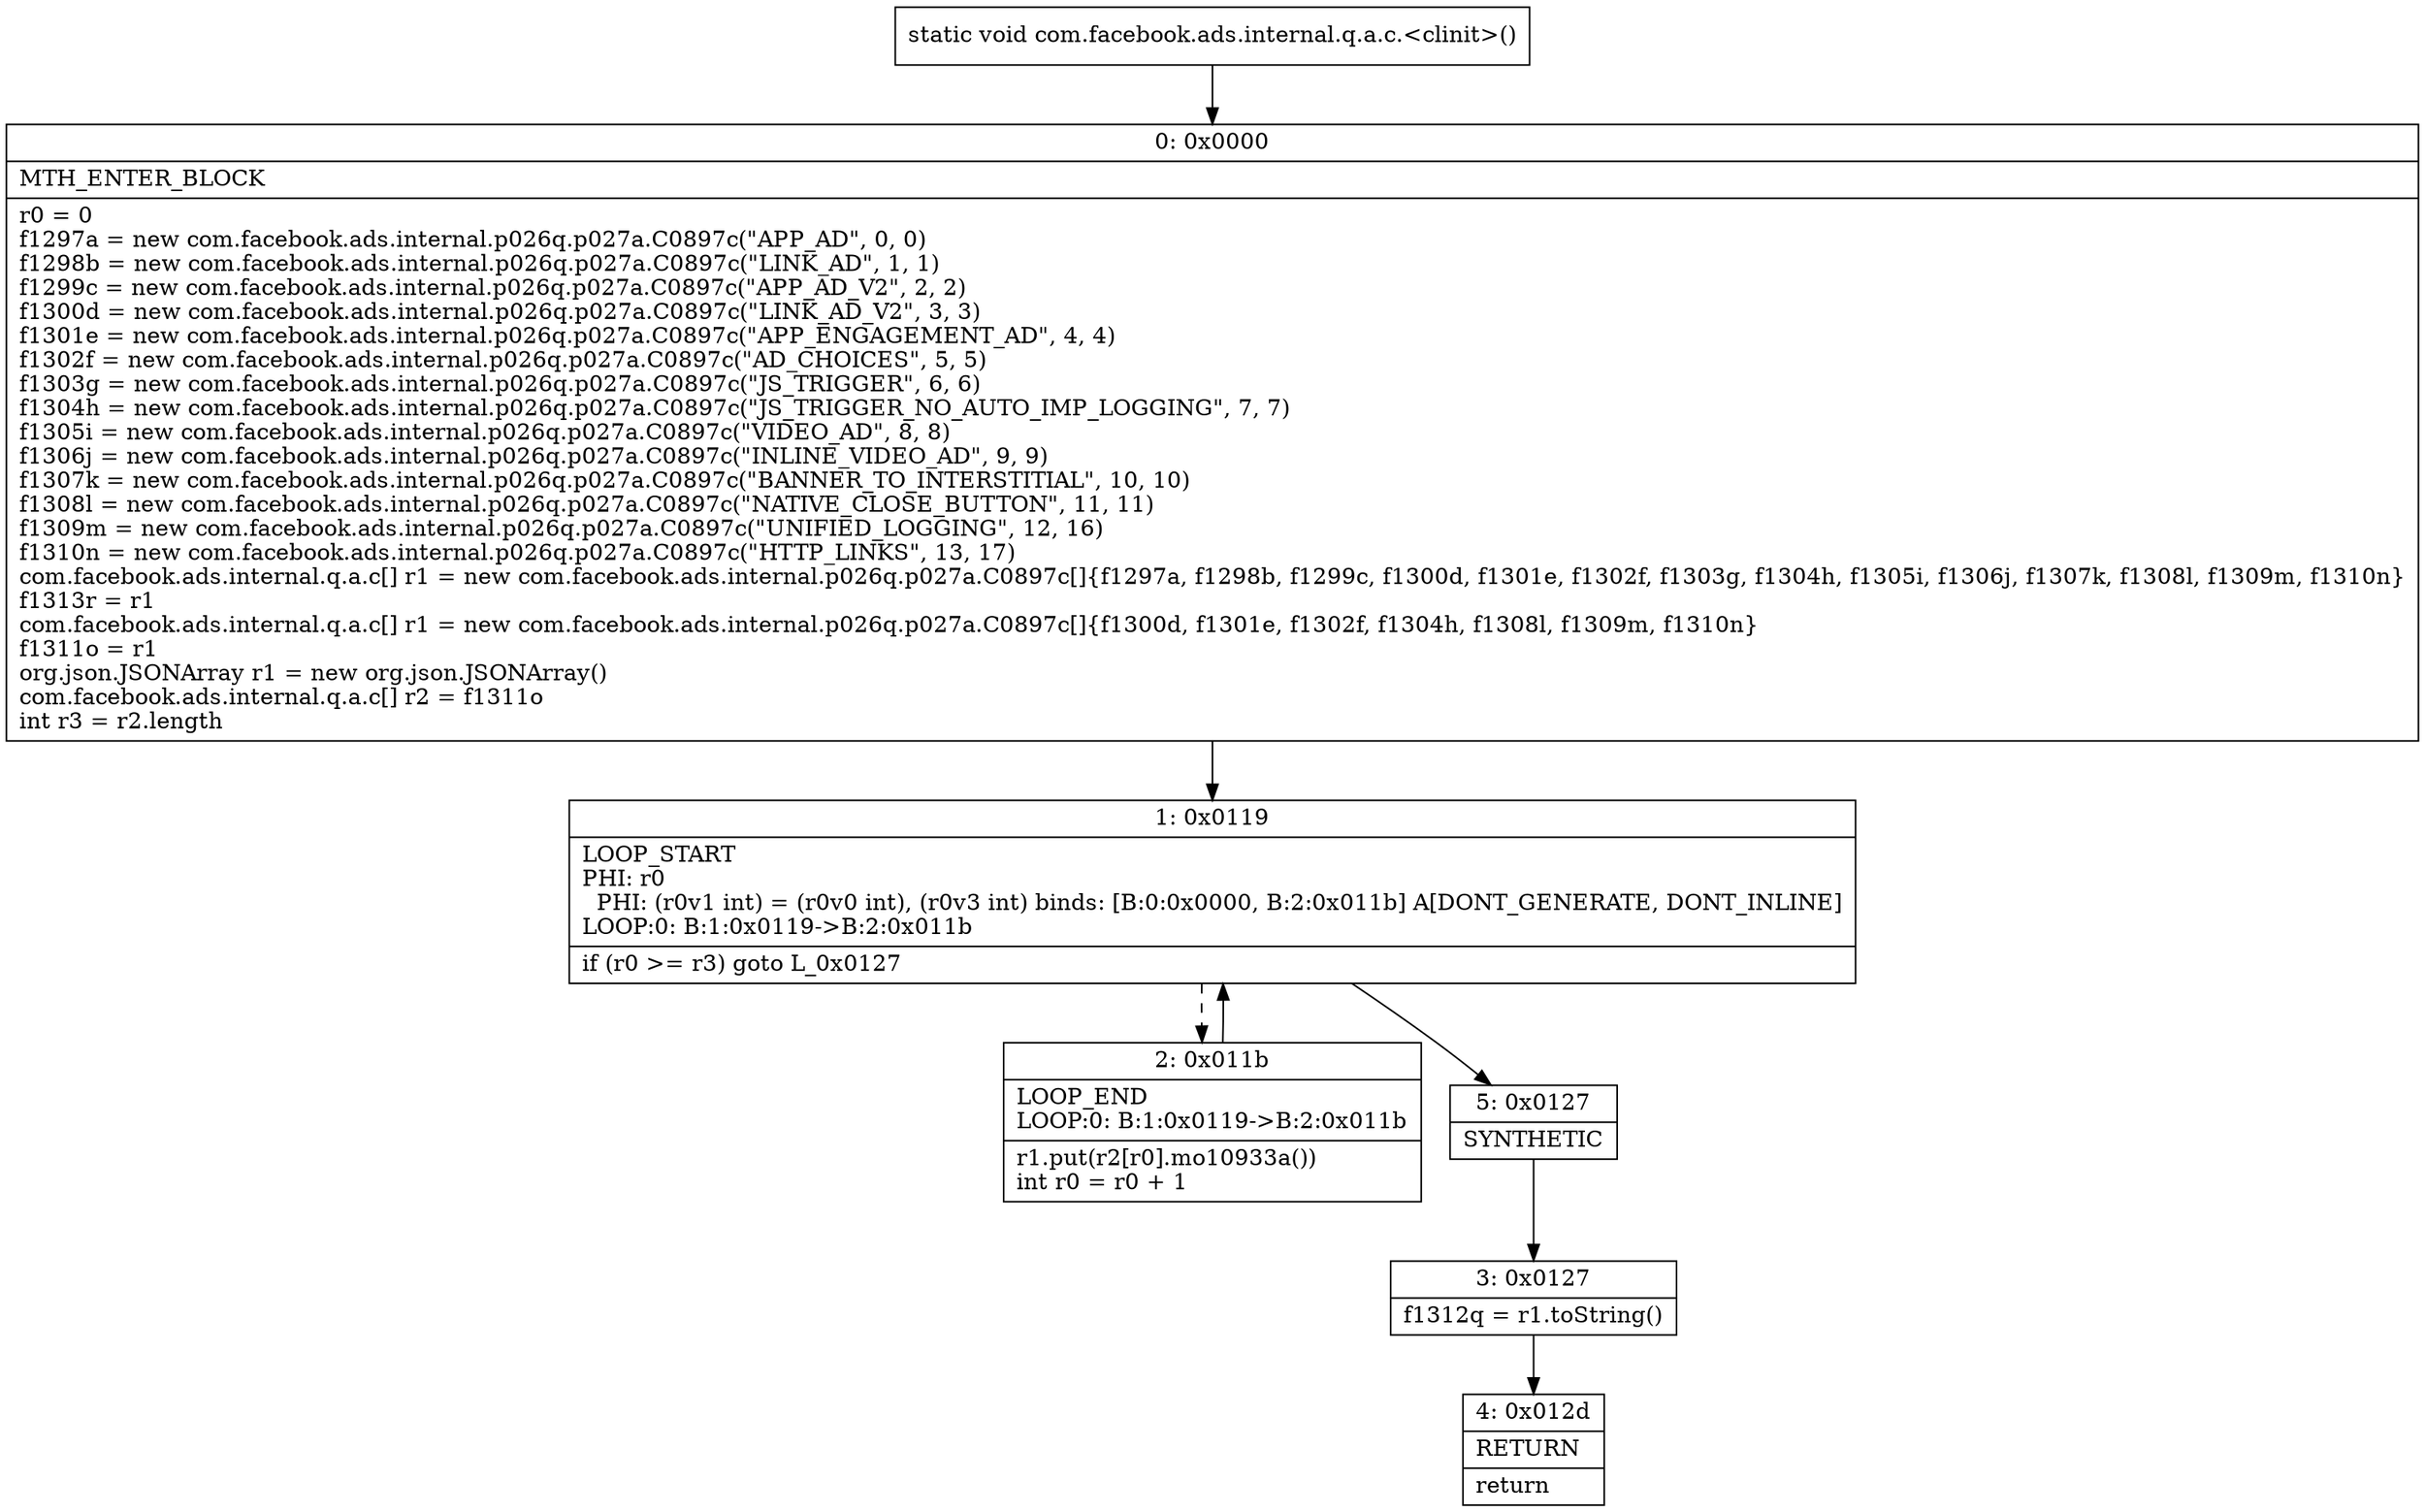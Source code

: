 digraph "CFG forcom.facebook.ads.internal.q.a.c.\<clinit\>()V" {
Node_0 [shape=record,label="{0\:\ 0x0000|MTH_ENTER_BLOCK\l|r0 = 0\lf1297a = new com.facebook.ads.internal.p026q.p027a.C0897c(\"APP_AD\", 0, 0)\lf1298b = new com.facebook.ads.internal.p026q.p027a.C0897c(\"LINK_AD\", 1, 1)\lf1299c = new com.facebook.ads.internal.p026q.p027a.C0897c(\"APP_AD_V2\", 2, 2)\lf1300d = new com.facebook.ads.internal.p026q.p027a.C0897c(\"LINK_AD_V2\", 3, 3)\lf1301e = new com.facebook.ads.internal.p026q.p027a.C0897c(\"APP_ENGAGEMENT_AD\", 4, 4)\lf1302f = new com.facebook.ads.internal.p026q.p027a.C0897c(\"AD_CHOICES\", 5, 5)\lf1303g = new com.facebook.ads.internal.p026q.p027a.C0897c(\"JS_TRIGGER\", 6, 6)\lf1304h = new com.facebook.ads.internal.p026q.p027a.C0897c(\"JS_TRIGGER_NO_AUTO_IMP_LOGGING\", 7, 7)\lf1305i = new com.facebook.ads.internal.p026q.p027a.C0897c(\"VIDEO_AD\", 8, 8)\lf1306j = new com.facebook.ads.internal.p026q.p027a.C0897c(\"INLINE_VIDEO_AD\", 9, 9)\lf1307k = new com.facebook.ads.internal.p026q.p027a.C0897c(\"BANNER_TO_INTERSTITIAL\", 10, 10)\lf1308l = new com.facebook.ads.internal.p026q.p027a.C0897c(\"NATIVE_CLOSE_BUTTON\", 11, 11)\lf1309m = new com.facebook.ads.internal.p026q.p027a.C0897c(\"UNIFIED_LOGGING\", 12, 16)\lf1310n = new com.facebook.ads.internal.p026q.p027a.C0897c(\"HTTP_LINKS\", 13, 17)\lcom.facebook.ads.internal.q.a.c[] r1 = new com.facebook.ads.internal.p026q.p027a.C0897c[]\{f1297a, f1298b, f1299c, f1300d, f1301e, f1302f, f1303g, f1304h, f1305i, f1306j, f1307k, f1308l, f1309m, f1310n\}\lf1313r = r1\lcom.facebook.ads.internal.q.a.c[] r1 = new com.facebook.ads.internal.p026q.p027a.C0897c[]\{f1300d, f1301e, f1302f, f1304h, f1308l, f1309m, f1310n\}\lf1311o = r1\lorg.json.JSONArray r1 = new org.json.JSONArray()\lcom.facebook.ads.internal.q.a.c[] r2 = f1311o\lint r3 = r2.length\l}"];
Node_1 [shape=record,label="{1\:\ 0x0119|LOOP_START\lPHI: r0 \l  PHI: (r0v1 int) = (r0v0 int), (r0v3 int) binds: [B:0:0x0000, B:2:0x011b] A[DONT_GENERATE, DONT_INLINE]\lLOOP:0: B:1:0x0119\-\>B:2:0x011b\l|if (r0 \>= r3) goto L_0x0127\l}"];
Node_2 [shape=record,label="{2\:\ 0x011b|LOOP_END\lLOOP:0: B:1:0x0119\-\>B:2:0x011b\l|r1.put(r2[r0].mo10933a())\lint r0 = r0 + 1\l}"];
Node_3 [shape=record,label="{3\:\ 0x0127|f1312q = r1.toString()\l}"];
Node_4 [shape=record,label="{4\:\ 0x012d|RETURN\l|return\l}"];
Node_5 [shape=record,label="{5\:\ 0x0127|SYNTHETIC\l}"];
MethodNode[shape=record,label="{static void com.facebook.ads.internal.q.a.c.\<clinit\>() }"];
MethodNode -> Node_0;
Node_0 -> Node_1;
Node_1 -> Node_2[style=dashed];
Node_1 -> Node_5;
Node_2 -> Node_1;
Node_3 -> Node_4;
Node_5 -> Node_3;
}

